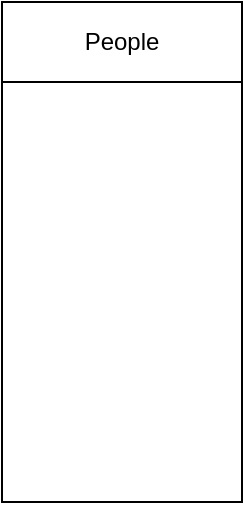 <mxfile>
    <diagram id="NIHQ4Z0rS1TqIfbuOzl4" name="Page-1">
        <mxGraphModel dx="1117" dy="673" grid="1" gridSize="10" guides="1" tooltips="1" connect="1" arrows="1" fold="1" page="1" pageScale="1" pageWidth="850" pageHeight="1100" math="0" shadow="0">
            <root>
                <mxCell id="0"/>
                <mxCell id="1" parent="0"/>
                <mxCell id="3" value="People" style="rounded=0;whiteSpace=wrap;html=1;" vertex="1" parent="1">
                    <mxGeometry x="430" y="310" width="120" height="40" as="geometry"/>
                </mxCell>
                <mxCell id="4" value="" style="rounded=0;whiteSpace=wrap;html=1;" vertex="1" parent="1">
                    <mxGeometry x="430" y="350" width="120" height="210" as="geometry"/>
                </mxCell>
            </root>
        </mxGraphModel>
    </diagram>
</mxfile>